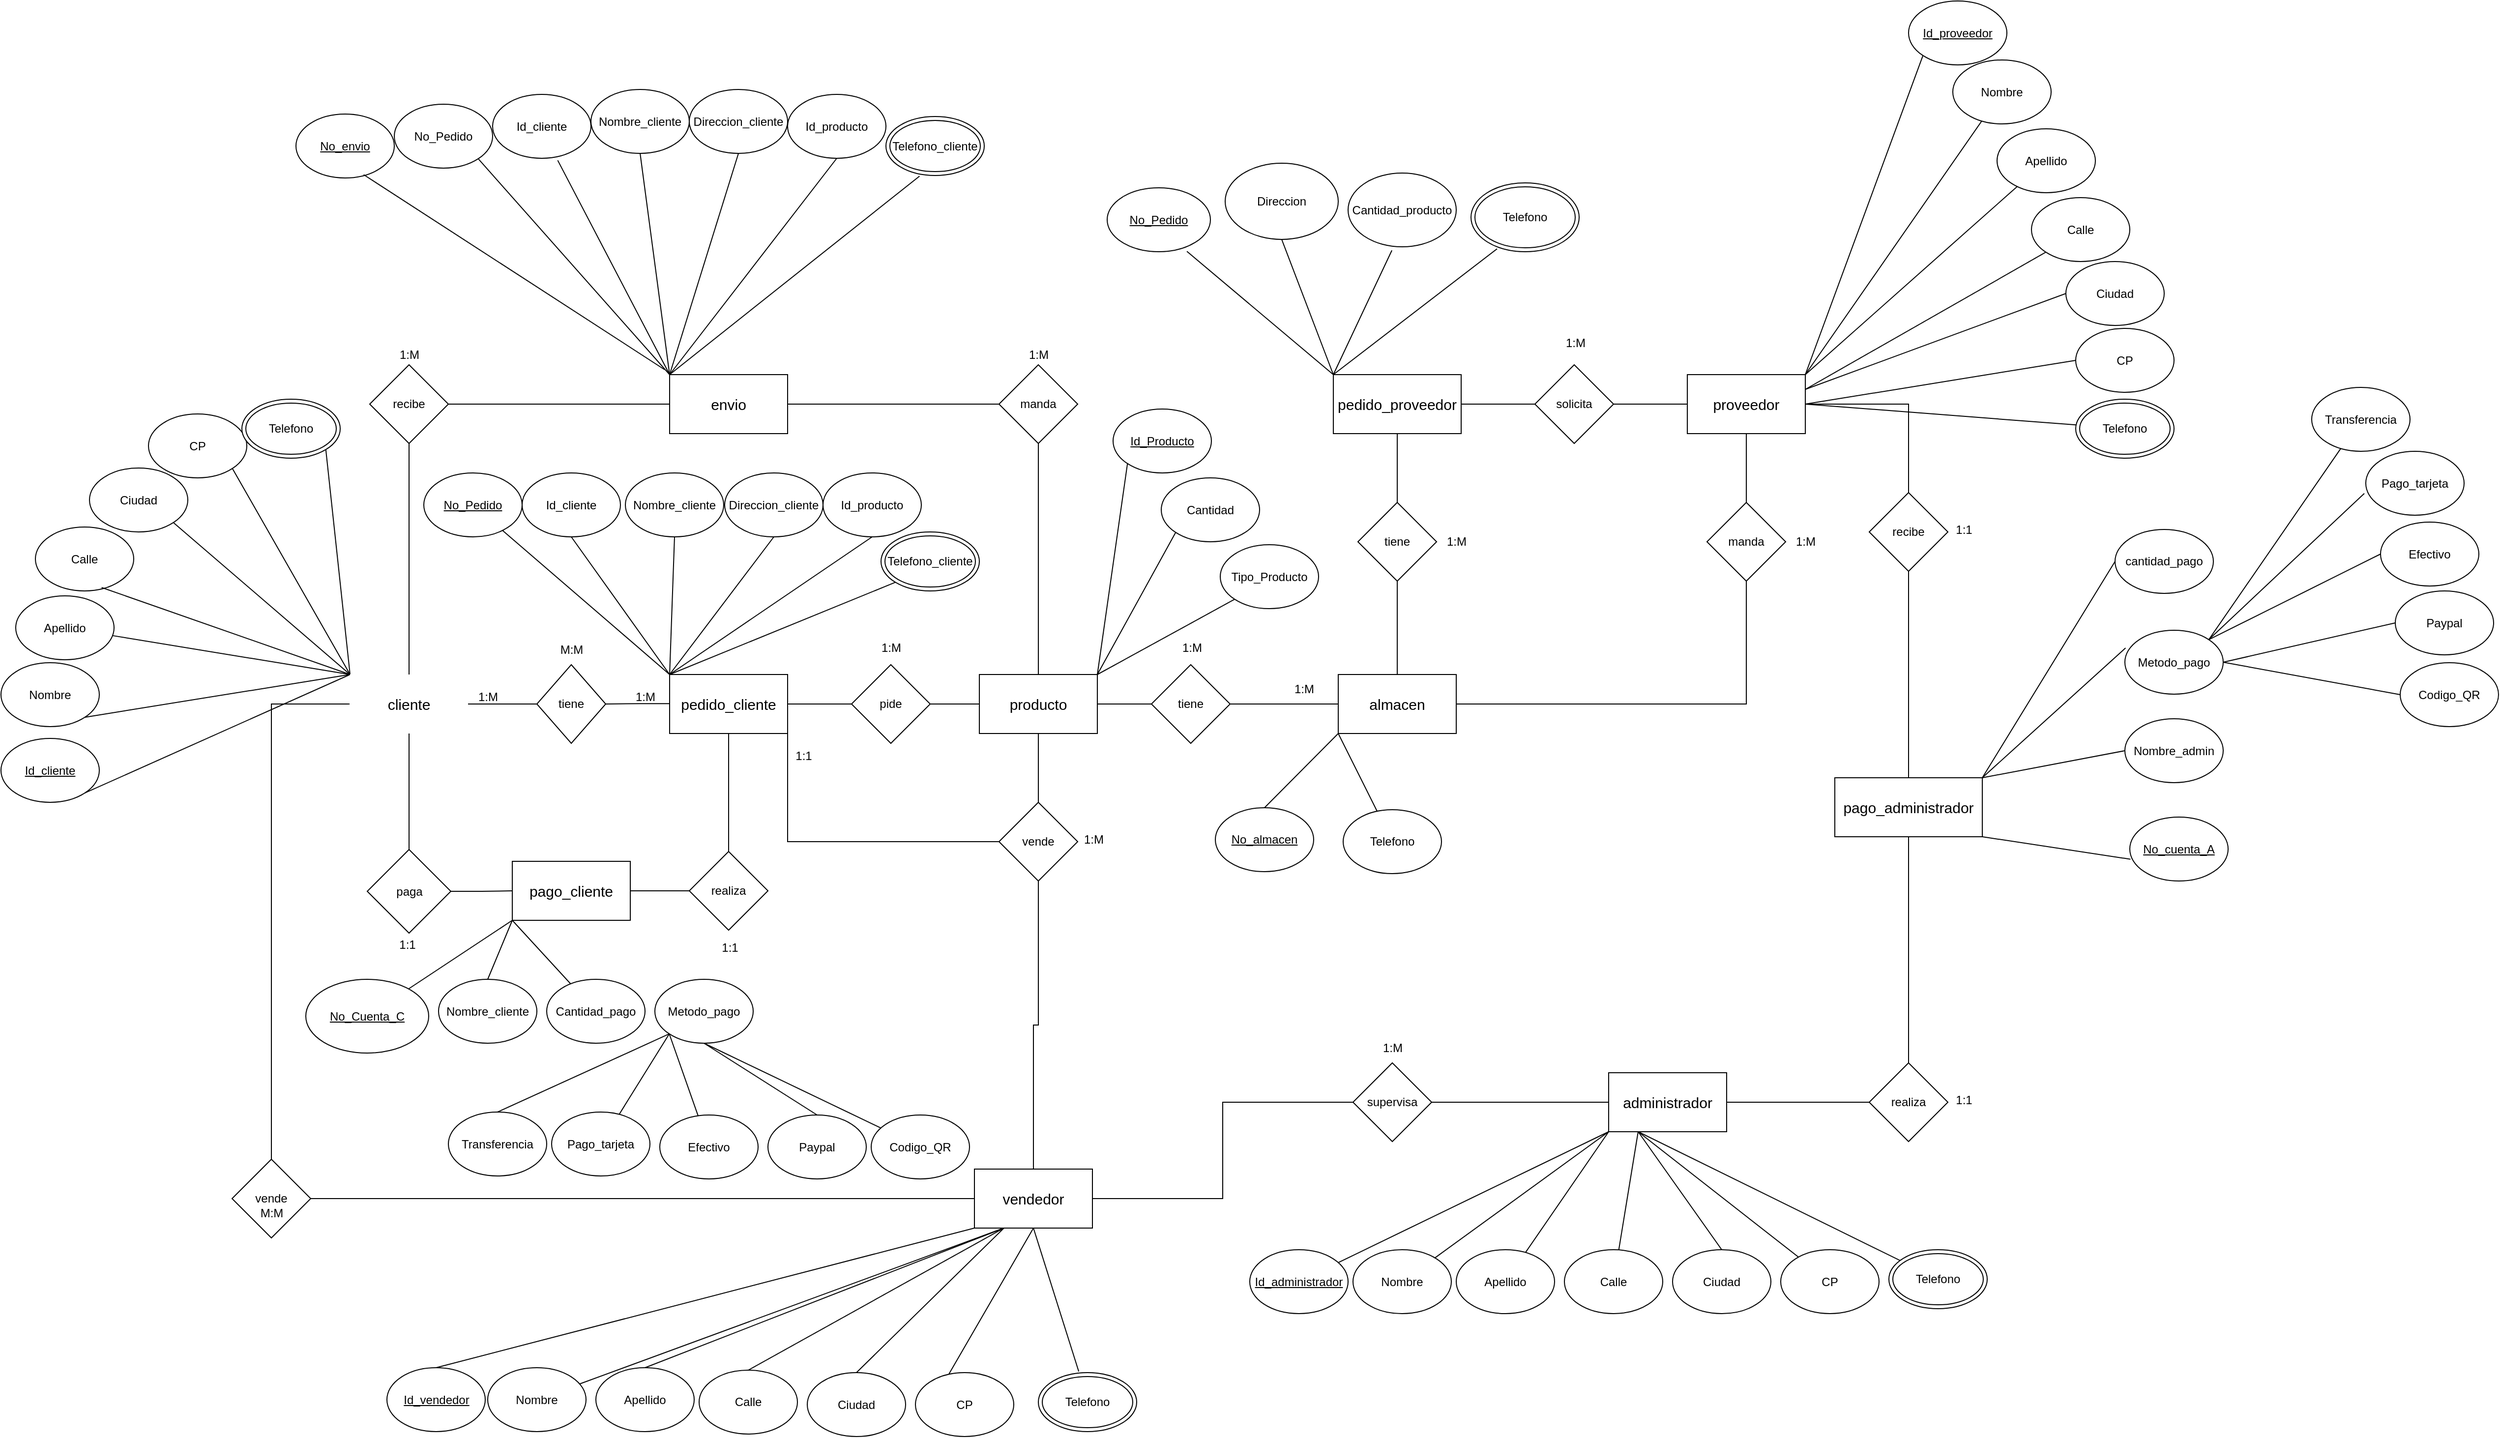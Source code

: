 <mxfile version="23.0.2" type="device">
  <diagram id="R2lEEEUBdFMjLlhIrx00" name="Page-1">
    <mxGraphModel dx="2069" dy="1813" grid="1" gridSize="5" guides="1" tooltips="1" connect="1" arrows="1" fold="1" page="1" pageScale="1" pageWidth="850" pageHeight="1100" math="0" shadow="0" extFonts="Permanent Marker^https://fonts.googleapis.com/css?family=Permanent+Marker">
      <root>
        <mxCell id="0" />
        <mxCell id="1" parent="0" />
        <mxCell id="KnFc7h9hdYs9Hd7sg7WR-104" style="rounded=0;orthogonalLoop=1;jettySize=auto;html=1;exitX=0;exitY=0;exitDx=0;exitDy=0;entryX=1;entryY=1;entryDx=0;entryDy=0;endArrow=none;endFill=0;" parent="1" source="KnFc7h9hdYs9Hd7sg7WR-4" target="KnFc7h9hdYs9Hd7sg7WR-5" edge="1">
          <mxGeometry relative="1" as="geometry" />
        </mxCell>
        <mxCell id="KnFc7h9hdYs9Hd7sg7WR-107" style="rounded=0;orthogonalLoop=1;jettySize=auto;html=1;exitX=0;exitY=0;exitDx=0;exitDy=0;entryX=1;entryY=1;entryDx=0;entryDy=0;endArrow=none;endFill=0;" parent="1" source="KnFc7h9hdYs9Hd7sg7WR-4" target="KnFc7h9hdYs9Hd7sg7WR-106" edge="1">
          <mxGeometry relative="1" as="geometry" />
        </mxCell>
        <mxCell id="KnFc7h9hdYs9Hd7sg7WR-109" style="rounded=0;orthogonalLoop=1;jettySize=auto;html=1;exitX=0;exitY=0;exitDx=0;exitDy=0;endArrow=none;endFill=0;" parent="1" source="KnFc7h9hdYs9Hd7sg7WR-4" target="KnFc7h9hdYs9Hd7sg7WR-108" edge="1">
          <mxGeometry relative="1" as="geometry" />
        </mxCell>
        <mxCell id="KnFc7h9hdYs9Hd7sg7WR-113" style="rounded=0;orthogonalLoop=1;jettySize=auto;html=1;exitX=0;exitY=0;exitDx=0;exitDy=0;entryX=1;entryY=1;entryDx=0;entryDy=0;endArrow=none;endFill=0;" parent="1" source="KnFc7h9hdYs9Hd7sg7WR-4" target="KnFc7h9hdYs9Hd7sg7WR-112" edge="1">
          <mxGeometry relative="1" as="geometry" />
        </mxCell>
        <mxCell id="KnFc7h9hdYs9Hd7sg7WR-115" style="rounded=0;orthogonalLoop=1;jettySize=auto;html=1;exitX=0;exitY=0;exitDx=0;exitDy=0;entryX=1;entryY=1;entryDx=0;entryDy=0;endArrow=none;endFill=0;" parent="1" source="KnFc7h9hdYs9Hd7sg7WR-4" target="KnFc7h9hdYs9Hd7sg7WR-114" edge="1">
          <mxGeometry relative="1" as="geometry" />
        </mxCell>
        <mxCell id="KnFc7h9hdYs9Hd7sg7WR-118" style="rounded=0;orthogonalLoop=1;jettySize=auto;html=1;exitX=0;exitY=0;exitDx=0;exitDy=0;entryX=1;entryY=1;entryDx=0;entryDy=0;endArrow=none;endFill=0;" parent="1" source="KnFc7h9hdYs9Hd7sg7WR-4" target="KnFc7h9hdYs9Hd7sg7WR-117" edge="1">
          <mxGeometry relative="1" as="geometry" />
        </mxCell>
        <mxCell id="KnFc7h9hdYs9Hd7sg7WR-158" style="edgeStyle=orthogonalEdgeStyle;rounded=0;orthogonalLoop=1;jettySize=auto;html=1;endArrow=none;endFill=0;" parent="1" source="KnFc7h9hdYs9Hd7sg7WR-4" target="KnFc7h9hdYs9Hd7sg7WR-62" edge="1">
          <mxGeometry relative="1" as="geometry" />
        </mxCell>
        <mxCell id="KnFc7h9hdYs9Hd7sg7WR-4" value="&lt;font style=&quot;font-size: 15px;&quot;&gt;cliente&lt;/font&gt;" style="rounded=0;whiteSpace=wrap;html=1;strokeColor=#FFFFFF;" parent="1" vertex="1">
          <mxGeometry x="130" y="330" width="120" height="60" as="geometry" />
        </mxCell>
        <mxCell id="KnFc7h9hdYs9Hd7sg7WR-5" value="&lt;u&gt;Id_cliente&lt;/u&gt;" style="ellipse;whiteSpace=wrap;html=1;" parent="1" vertex="1">
          <mxGeometry x="-225" y="395" width="100" height="65" as="geometry" />
        </mxCell>
        <mxCell id="KnFc7h9hdYs9Hd7sg7WR-148" style="rounded=0;orthogonalLoop=1;jettySize=auto;html=1;exitX=1;exitY=0;exitDx=0;exitDy=0;entryX=0;entryY=1;entryDx=0;entryDy=0;endArrow=none;endFill=0;" parent="1" source="KnFc7h9hdYs9Hd7sg7WR-9" target="KnFc7h9hdYs9Hd7sg7WR-147" edge="1">
          <mxGeometry relative="1" as="geometry" />
        </mxCell>
        <mxCell id="KnFc7h9hdYs9Hd7sg7WR-150" style="rounded=0;orthogonalLoop=1;jettySize=auto;html=1;exitX=1;exitY=0;exitDx=0;exitDy=0;entryX=0;entryY=1;entryDx=0;entryDy=0;endArrow=none;endFill=0;" parent="1" source="KnFc7h9hdYs9Hd7sg7WR-9" target="KnFc7h9hdYs9Hd7sg7WR-149" edge="1">
          <mxGeometry relative="1" as="geometry" />
        </mxCell>
        <mxCell id="KnFc7h9hdYs9Hd7sg7WR-152" style="rounded=0;orthogonalLoop=1;jettySize=auto;html=1;exitX=1;exitY=0;exitDx=0;exitDy=0;entryX=0;entryY=1;entryDx=0;entryDy=0;endArrow=none;endFill=0;" parent="1" source="KnFc7h9hdYs9Hd7sg7WR-9" target="KnFc7h9hdYs9Hd7sg7WR-151" edge="1">
          <mxGeometry relative="1" as="geometry" />
        </mxCell>
        <mxCell id="KnFc7h9hdYs9Hd7sg7WR-9" value="&lt;font style=&quot;font-size: 15px;&quot;&gt;producto&lt;/font&gt;" style="rounded=0;whiteSpace=wrap;html=1;" parent="1" vertex="1">
          <mxGeometry x="770" y="330" width="120" height="60" as="geometry" />
        </mxCell>
        <mxCell id="KnFc7h9hdYs9Hd7sg7WR-135" style="rounded=0;orthogonalLoop=1;jettySize=auto;html=1;exitX=0;exitY=0;exitDx=0;exitDy=0;entryX=1;entryY=1;entryDx=0;entryDy=0;endArrow=none;endFill=0;" parent="1" source="KnFc7h9hdYs9Hd7sg7WR-10" target="KnFc7h9hdYs9Hd7sg7WR-134" edge="1">
          <mxGeometry relative="1" as="geometry" />
        </mxCell>
        <mxCell id="KnFc7h9hdYs9Hd7sg7WR-140" style="rounded=0;orthogonalLoop=1;jettySize=auto;html=1;exitX=0;exitY=0;exitDx=0;exitDy=0;entryX=0.5;entryY=1;entryDx=0;entryDy=0;endArrow=none;endFill=0;" parent="1" source="KnFc7h9hdYs9Hd7sg7WR-10" target="KnFc7h9hdYs9Hd7sg7WR-139" edge="1">
          <mxGeometry relative="1" as="geometry" />
        </mxCell>
        <mxCell id="KnFc7h9hdYs9Hd7sg7WR-142" style="rounded=0;orthogonalLoop=1;jettySize=auto;html=1;exitX=0;exitY=0;exitDx=0;exitDy=0;entryX=0.5;entryY=1;entryDx=0;entryDy=0;endArrow=none;endFill=0;" parent="1" source="KnFc7h9hdYs9Hd7sg7WR-10" target="KnFc7h9hdYs9Hd7sg7WR-141" edge="1">
          <mxGeometry relative="1" as="geometry" />
        </mxCell>
        <mxCell id="KnFc7h9hdYs9Hd7sg7WR-144" style="rounded=0;orthogonalLoop=1;jettySize=auto;html=1;exitX=0;exitY=0;exitDx=0;exitDy=0;entryX=0.5;entryY=1;entryDx=0;entryDy=0;endArrow=none;endFill=0;" parent="1" source="KnFc7h9hdYs9Hd7sg7WR-10" target="KnFc7h9hdYs9Hd7sg7WR-143" edge="1">
          <mxGeometry relative="1" as="geometry" />
        </mxCell>
        <mxCell id="KnFc7h9hdYs9Hd7sg7WR-10" value="&lt;font style=&quot;font-size: 15px;&quot;&gt;envio&lt;br&gt;&lt;/font&gt;" style="rounded=0;whiteSpace=wrap;html=1;" parent="1" vertex="1">
          <mxGeometry x="455" y="25" width="120" height="60" as="geometry" />
        </mxCell>
        <mxCell id="KnFc7h9hdYs9Hd7sg7WR-154" style="rounded=0;orthogonalLoop=1;jettySize=auto;html=1;exitX=0;exitY=1;exitDx=0;exitDy=0;endArrow=none;endFill=0;" parent="1" source="KnFc7h9hdYs9Hd7sg7WR-11" target="KnFc7h9hdYs9Hd7sg7WR-153" edge="1">
          <mxGeometry relative="1" as="geometry" />
        </mxCell>
        <mxCell id="KnFc7h9hdYs9Hd7sg7WR-156" style="rounded=0;orthogonalLoop=1;jettySize=auto;html=1;exitX=0;exitY=1;exitDx=0;exitDy=0;entryX=0.5;entryY=0;entryDx=0;entryDy=0;endArrow=none;endFill=0;" parent="1" source="KnFc7h9hdYs9Hd7sg7WR-11" target="KnFc7h9hdYs9Hd7sg7WR-155" edge="1">
          <mxGeometry relative="1" as="geometry" />
        </mxCell>
        <mxCell id="ItCbYLC6-zoXPkO48sh2-2" style="rounded=0;orthogonalLoop=1;jettySize=auto;html=1;exitX=0;exitY=1;exitDx=0;exitDy=0;endArrow=none;endFill=0;" edge="1" parent="1" source="KnFc7h9hdYs9Hd7sg7WR-11" target="ItCbYLC6-zoXPkO48sh2-1">
          <mxGeometry relative="1" as="geometry" />
        </mxCell>
        <mxCell id="KnFc7h9hdYs9Hd7sg7WR-11" value="&lt;font style=&quot;font-size: 15px;&quot;&gt;pago_cliente&lt;/font&gt;" style="rounded=0;whiteSpace=wrap;html=1;" parent="1" vertex="1">
          <mxGeometry x="295" y="520" width="120" height="60" as="geometry" />
        </mxCell>
        <mxCell id="KnFc7h9hdYs9Hd7sg7WR-87" style="edgeStyle=orthogonalEdgeStyle;rounded=0;orthogonalLoop=1;jettySize=auto;html=1;entryX=0.5;entryY=1;entryDx=0;entryDy=0;endArrow=none;endFill=0;" parent="1" source="KnFc7h9hdYs9Hd7sg7WR-12" target="KnFc7h9hdYs9Hd7sg7WR-84" edge="1">
          <mxGeometry relative="1" as="geometry" />
        </mxCell>
        <mxCell id="KnFc7h9hdYs9Hd7sg7WR-188" style="rounded=0;orthogonalLoop=1;jettySize=auto;html=1;exitX=0;exitY=1;exitDx=0;exitDy=0;entryX=0.5;entryY=0;entryDx=0;entryDy=0;endArrow=none;endFill=0;" parent="1" source="KnFc7h9hdYs9Hd7sg7WR-12" target="KnFc7h9hdYs9Hd7sg7WR-187" edge="1">
          <mxGeometry relative="1" as="geometry" />
        </mxCell>
        <mxCell id="KnFc7h9hdYs9Hd7sg7WR-190" style="rounded=0;orthogonalLoop=1;jettySize=auto;html=1;exitX=0;exitY=1;exitDx=0;exitDy=0;endArrow=none;endFill=0;" parent="1" source="KnFc7h9hdYs9Hd7sg7WR-12" target="KnFc7h9hdYs9Hd7sg7WR-189" edge="1">
          <mxGeometry relative="1" as="geometry" />
        </mxCell>
        <mxCell id="KnFc7h9hdYs9Hd7sg7WR-12" value="&lt;font style=&quot;font-size: 15px;&quot;&gt;almacen&lt;/font&gt;" style="rounded=0;whiteSpace=wrap;html=1;" parent="1" vertex="1">
          <mxGeometry x="1135" y="330" width="120" height="60" as="geometry" />
        </mxCell>
        <mxCell id="KnFc7h9hdYs9Hd7sg7WR-120" style="rounded=0;orthogonalLoop=1;jettySize=auto;html=1;exitX=0;exitY=0;exitDx=0;exitDy=0;endArrow=none;endFill=0;" parent="1" source="KnFc7h9hdYs9Hd7sg7WR-13" target="KnFc7h9hdYs9Hd7sg7WR-119" edge="1">
          <mxGeometry relative="1" as="geometry" />
        </mxCell>
        <mxCell id="KnFc7h9hdYs9Hd7sg7WR-122" style="rounded=0;orthogonalLoop=1;jettySize=auto;html=1;exitX=0;exitY=0;exitDx=0;exitDy=0;entryX=0.5;entryY=1;entryDx=0;entryDy=0;endArrow=none;endFill=0;" parent="1" source="KnFc7h9hdYs9Hd7sg7WR-13" target="KnFc7h9hdYs9Hd7sg7WR-121" edge="1">
          <mxGeometry relative="1" as="geometry" />
        </mxCell>
        <mxCell id="KnFc7h9hdYs9Hd7sg7WR-124" style="rounded=0;orthogonalLoop=1;jettySize=auto;html=1;exitX=0;exitY=0;exitDx=0;exitDy=0;entryX=0.5;entryY=1;entryDx=0;entryDy=0;endArrow=none;endFill=0;" parent="1" source="KnFc7h9hdYs9Hd7sg7WR-13" target="KnFc7h9hdYs9Hd7sg7WR-123" edge="1">
          <mxGeometry relative="1" as="geometry" />
        </mxCell>
        <mxCell id="KnFc7h9hdYs9Hd7sg7WR-126" style="rounded=0;orthogonalLoop=1;jettySize=auto;html=1;exitX=0;exitY=0;exitDx=0;exitDy=0;entryX=0.5;entryY=1;entryDx=0;entryDy=0;endArrow=none;endFill=0;" parent="1" source="KnFc7h9hdYs9Hd7sg7WR-13" target="KnFc7h9hdYs9Hd7sg7WR-125" edge="1">
          <mxGeometry relative="1" as="geometry" />
        </mxCell>
        <mxCell id="KnFc7h9hdYs9Hd7sg7WR-128" style="rounded=0;orthogonalLoop=1;jettySize=auto;html=1;exitX=0;exitY=0;exitDx=0;exitDy=0;entryX=0.5;entryY=1;entryDx=0;entryDy=0;endArrow=none;endFill=0;" parent="1" source="KnFc7h9hdYs9Hd7sg7WR-13" target="KnFc7h9hdYs9Hd7sg7WR-127" edge="1">
          <mxGeometry relative="1" as="geometry" />
        </mxCell>
        <mxCell id="KnFc7h9hdYs9Hd7sg7WR-131" style="rounded=0;orthogonalLoop=1;jettySize=auto;html=1;exitX=0;exitY=0;exitDx=0;exitDy=0;entryX=0;entryY=1;entryDx=0;entryDy=0;endArrow=none;endFill=0;" parent="1" source="KnFc7h9hdYs9Hd7sg7WR-13" target="KnFc7h9hdYs9Hd7sg7WR-129" edge="1">
          <mxGeometry relative="1" as="geometry" />
        </mxCell>
        <mxCell id="KnFc7h9hdYs9Hd7sg7WR-13" value="&lt;font style=&quot;font-size: 15px;&quot;&gt;pedido_cliente&lt;/font&gt;" style="rounded=0;whiteSpace=wrap;html=1;" parent="1" vertex="1">
          <mxGeometry x="455" y="330" width="120" height="60" as="geometry" />
        </mxCell>
        <mxCell id="KnFc7h9hdYs9Hd7sg7WR-199" style="rounded=0;orthogonalLoop=1;jettySize=auto;html=1;exitX=0;exitY=0;exitDx=0;exitDy=0;entryX=0.5;entryY=1;entryDx=0;entryDy=0;endArrow=none;endFill=0;" parent="1" source="KnFc7h9hdYs9Hd7sg7WR-14" target="KnFc7h9hdYs9Hd7sg7WR-198" edge="1">
          <mxGeometry relative="1" as="geometry" />
        </mxCell>
        <mxCell id="KnFc7h9hdYs9Hd7sg7WR-14" value="&lt;font style=&quot;font-size: 15px;&quot;&gt;pedido_proveedor&lt;/font&gt;" style="rounded=0;whiteSpace=wrap;html=1;" parent="1" vertex="1">
          <mxGeometry x="1130" y="25" width="130" height="60" as="geometry" />
        </mxCell>
        <mxCell id="KnFc7h9hdYs9Hd7sg7WR-97" style="edgeStyle=orthogonalEdgeStyle;rounded=0;orthogonalLoop=1;jettySize=auto;html=1;entryX=0.5;entryY=0;entryDx=0;entryDy=0;endArrow=none;endFill=0;" parent="1" source="KnFc7h9hdYs9Hd7sg7WR-15" target="KnFc7h9hdYs9Hd7sg7WR-93" edge="1">
          <mxGeometry relative="1" as="geometry" />
        </mxCell>
        <mxCell id="KnFc7h9hdYs9Hd7sg7WR-205" style="rounded=0;orthogonalLoop=1;jettySize=auto;html=1;exitX=1;exitY=0;exitDx=0;exitDy=0;entryX=0;entryY=1;entryDx=0;entryDy=0;endArrow=none;endFill=0;" parent="1" source="KnFc7h9hdYs9Hd7sg7WR-15" target="KnFc7h9hdYs9Hd7sg7WR-204" edge="1">
          <mxGeometry relative="1" as="geometry" />
        </mxCell>
        <mxCell id="KnFc7h9hdYs9Hd7sg7WR-207" style="rounded=0;orthogonalLoop=1;jettySize=auto;html=1;exitX=1;exitY=0;exitDx=0;exitDy=0;endArrow=none;endFill=0;" parent="1" source="KnFc7h9hdYs9Hd7sg7WR-15" target="KnFc7h9hdYs9Hd7sg7WR-206" edge="1">
          <mxGeometry relative="1" as="geometry" />
        </mxCell>
        <mxCell id="KnFc7h9hdYs9Hd7sg7WR-209" style="rounded=0;orthogonalLoop=1;jettySize=auto;html=1;exitX=1;exitY=0;exitDx=0;exitDy=0;endArrow=none;endFill=0;" parent="1" source="KnFc7h9hdYs9Hd7sg7WR-15" target="KnFc7h9hdYs9Hd7sg7WR-208" edge="1">
          <mxGeometry relative="1" as="geometry" />
        </mxCell>
        <mxCell id="KnFc7h9hdYs9Hd7sg7WR-212" style="rounded=0;orthogonalLoop=1;jettySize=auto;html=1;exitX=1;exitY=0.25;exitDx=0;exitDy=0;entryX=0;entryY=1;entryDx=0;entryDy=0;endArrow=none;endFill=0;" parent="1" source="KnFc7h9hdYs9Hd7sg7WR-15" target="KnFc7h9hdYs9Hd7sg7WR-210" edge="1">
          <mxGeometry relative="1" as="geometry" />
        </mxCell>
        <mxCell id="KnFc7h9hdYs9Hd7sg7WR-214" style="rounded=0;orthogonalLoop=1;jettySize=auto;html=1;exitX=1;exitY=0.25;exitDx=0;exitDy=0;entryX=0;entryY=0.5;entryDx=0;entryDy=0;endArrow=none;endFill=0;" parent="1" source="KnFc7h9hdYs9Hd7sg7WR-15" target="KnFc7h9hdYs9Hd7sg7WR-213" edge="1">
          <mxGeometry relative="1" as="geometry" />
        </mxCell>
        <mxCell id="KnFc7h9hdYs9Hd7sg7WR-216" style="rounded=0;orthogonalLoop=1;jettySize=auto;html=1;exitX=1;exitY=0.5;exitDx=0;exitDy=0;entryX=0;entryY=0.5;entryDx=0;entryDy=0;endArrow=none;endFill=0;" parent="1" source="KnFc7h9hdYs9Hd7sg7WR-15" target="KnFc7h9hdYs9Hd7sg7WR-215" edge="1">
          <mxGeometry relative="1" as="geometry" />
        </mxCell>
        <mxCell id="KnFc7h9hdYs9Hd7sg7WR-218" style="rounded=0;orthogonalLoop=1;jettySize=auto;html=1;exitX=1;exitY=0.5;exitDx=0;exitDy=0;endArrow=none;endFill=0;" parent="1" source="KnFc7h9hdYs9Hd7sg7WR-15" target="KnFc7h9hdYs9Hd7sg7WR-217" edge="1">
          <mxGeometry relative="1" as="geometry" />
        </mxCell>
        <mxCell id="KnFc7h9hdYs9Hd7sg7WR-15" value="&lt;font style=&quot;font-size: 15px;&quot;&gt;proveedor&lt;/font&gt;" style="rounded=0;whiteSpace=wrap;html=1;" parent="1" vertex="1">
          <mxGeometry x="1490" y="25" width="120" height="60" as="geometry" />
        </mxCell>
        <mxCell id="KnFc7h9hdYs9Hd7sg7WR-160" style="rounded=0;orthogonalLoop=1;jettySize=auto;html=1;exitX=0;exitY=1;exitDx=0;exitDy=0;entryX=0.5;entryY=0;entryDx=0;entryDy=0;endArrow=none;endFill=0;" parent="1" source="KnFc7h9hdYs9Hd7sg7WR-16" target="KnFc7h9hdYs9Hd7sg7WR-159" edge="1">
          <mxGeometry relative="1" as="geometry" />
        </mxCell>
        <mxCell id="KnFc7h9hdYs9Hd7sg7WR-162" style="rounded=0;orthogonalLoop=1;jettySize=auto;html=1;exitX=0.25;exitY=1;exitDx=0;exitDy=0;endArrow=none;endFill=0;" parent="1" source="KnFc7h9hdYs9Hd7sg7WR-16" target="KnFc7h9hdYs9Hd7sg7WR-161" edge="1">
          <mxGeometry relative="1" as="geometry" />
        </mxCell>
        <mxCell id="KnFc7h9hdYs9Hd7sg7WR-164" style="rounded=0;orthogonalLoop=1;jettySize=auto;html=1;exitX=0.25;exitY=1;exitDx=0;exitDy=0;entryX=0.5;entryY=0;entryDx=0;entryDy=0;endArrow=none;endFill=0;" parent="1" source="KnFc7h9hdYs9Hd7sg7WR-16" target="KnFc7h9hdYs9Hd7sg7WR-163" edge="1">
          <mxGeometry relative="1" as="geometry" />
        </mxCell>
        <mxCell id="KnFc7h9hdYs9Hd7sg7WR-166" style="rounded=0;orthogonalLoop=1;jettySize=auto;html=1;exitX=0.25;exitY=1;exitDx=0;exitDy=0;entryX=0.5;entryY=0;entryDx=0;entryDy=0;endArrow=none;endFill=0;" parent="1" source="KnFc7h9hdYs9Hd7sg7WR-16" target="KnFc7h9hdYs9Hd7sg7WR-165" edge="1">
          <mxGeometry relative="1" as="geometry" />
        </mxCell>
        <mxCell id="KnFc7h9hdYs9Hd7sg7WR-168" style="rounded=0;orthogonalLoop=1;jettySize=auto;html=1;exitX=0.25;exitY=1;exitDx=0;exitDy=0;entryX=0.5;entryY=0;entryDx=0;entryDy=0;endArrow=none;endFill=0;" parent="1" source="KnFc7h9hdYs9Hd7sg7WR-16" target="KnFc7h9hdYs9Hd7sg7WR-167" edge="1">
          <mxGeometry relative="1" as="geometry" />
        </mxCell>
        <mxCell id="KnFc7h9hdYs9Hd7sg7WR-16" value="&lt;font style=&quot;font-size: 15px;&quot;&gt;vendedor&lt;/font&gt;" style="rounded=0;whiteSpace=wrap;html=1;" parent="1" vertex="1">
          <mxGeometry x="765" y="833" width="120" height="60" as="geometry" />
        </mxCell>
        <mxCell id="KnFc7h9hdYs9Hd7sg7WR-194" style="rounded=0;orthogonalLoop=1;jettySize=auto;html=1;exitX=1;exitY=0;exitDx=0;exitDy=0;entryX=0;entryY=0.5;entryDx=0;entryDy=0;endArrow=none;endFill=0;" parent="1" source="KnFc7h9hdYs9Hd7sg7WR-17" target="KnFc7h9hdYs9Hd7sg7WR-193" edge="1">
          <mxGeometry relative="1" as="geometry" />
        </mxCell>
        <mxCell id="ItCbYLC6-zoXPkO48sh2-4" style="rounded=0;orthogonalLoop=1;jettySize=auto;html=1;exitX=1;exitY=0;exitDx=0;exitDy=0;entryX=0;entryY=0.5;entryDx=0;entryDy=0;endArrow=none;endFill=0;" edge="1" parent="1" source="KnFc7h9hdYs9Hd7sg7WR-17" target="ItCbYLC6-zoXPkO48sh2-3">
          <mxGeometry relative="1" as="geometry" />
        </mxCell>
        <mxCell id="KnFc7h9hdYs9Hd7sg7WR-17" value="&lt;font style=&quot;font-size: 15px;&quot;&gt;pago_administrador&lt;/font&gt;" style="rounded=0;whiteSpace=wrap;html=1;" parent="1" vertex="1">
          <mxGeometry x="1640" y="435" width="150" height="60" as="geometry" />
        </mxCell>
        <mxCell id="KnFc7h9hdYs9Hd7sg7WR-174" style="rounded=0;orthogonalLoop=1;jettySize=auto;html=1;exitX=0;exitY=1;exitDx=0;exitDy=0;endArrow=none;endFill=0;" parent="1" source="KnFc7h9hdYs9Hd7sg7WR-18" target="KnFc7h9hdYs9Hd7sg7WR-173" edge="1">
          <mxGeometry relative="1" as="geometry" />
        </mxCell>
        <mxCell id="KnFc7h9hdYs9Hd7sg7WR-176" style="rounded=0;orthogonalLoop=1;jettySize=auto;html=1;exitX=0;exitY=1;exitDx=0;exitDy=0;endArrow=none;endFill=0;" parent="1" source="KnFc7h9hdYs9Hd7sg7WR-18" target="KnFc7h9hdYs9Hd7sg7WR-175" edge="1">
          <mxGeometry relative="1" as="geometry" />
        </mxCell>
        <mxCell id="KnFc7h9hdYs9Hd7sg7WR-178" style="rounded=0;orthogonalLoop=1;jettySize=auto;html=1;exitX=0;exitY=1;exitDx=0;exitDy=0;endArrow=none;endFill=0;" parent="1" source="KnFc7h9hdYs9Hd7sg7WR-18" target="KnFc7h9hdYs9Hd7sg7WR-177" edge="1">
          <mxGeometry relative="1" as="geometry" />
        </mxCell>
        <mxCell id="KnFc7h9hdYs9Hd7sg7WR-180" style="rounded=0;orthogonalLoop=1;jettySize=auto;html=1;exitX=0.25;exitY=1;exitDx=0;exitDy=0;endArrow=none;endFill=0;" parent="1" source="KnFc7h9hdYs9Hd7sg7WR-18" target="KnFc7h9hdYs9Hd7sg7WR-179" edge="1">
          <mxGeometry relative="1" as="geometry" />
        </mxCell>
        <mxCell id="KnFc7h9hdYs9Hd7sg7WR-182" style="rounded=0;orthogonalLoop=1;jettySize=auto;html=1;exitX=0.25;exitY=1;exitDx=0;exitDy=0;entryX=0.5;entryY=0;entryDx=0;entryDy=0;endArrow=none;endFill=0;" parent="1" source="KnFc7h9hdYs9Hd7sg7WR-18" target="KnFc7h9hdYs9Hd7sg7WR-181" edge="1">
          <mxGeometry relative="1" as="geometry" />
        </mxCell>
        <mxCell id="KnFc7h9hdYs9Hd7sg7WR-184" style="rounded=0;orthogonalLoop=1;jettySize=auto;html=1;exitX=0.25;exitY=1;exitDx=0;exitDy=0;endArrow=none;endFill=0;" parent="1" source="KnFc7h9hdYs9Hd7sg7WR-18" target="KnFc7h9hdYs9Hd7sg7WR-183" edge="1">
          <mxGeometry relative="1" as="geometry" />
        </mxCell>
        <mxCell id="KnFc7h9hdYs9Hd7sg7WR-186" style="rounded=0;orthogonalLoop=1;jettySize=auto;html=1;exitX=0.25;exitY=1;exitDx=0;exitDy=0;endArrow=none;endFill=0;" parent="1" source="KnFc7h9hdYs9Hd7sg7WR-18" target="KnFc7h9hdYs9Hd7sg7WR-185" edge="1">
          <mxGeometry relative="1" as="geometry" />
        </mxCell>
        <mxCell id="KnFc7h9hdYs9Hd7sg7WR-18" value="&lt;font style=&quot;font-size: 15px;&quot;&gt;administrador&lt;/font&gt;" style="rounded=0;whiteSpace=wrap;html=1;" parent="1" vertex="1">
          <mxGeometry x="1410" y="735" width="120" height="60" as="geometry" />
        </mxCell>
        <mxCell id="KnFc7h9hdYs9Hd7sg7WR-21" value="" style="edgeStyle=orthogonalEdgeStyle;rounded=0;orthogonalLoop=1;jettySize=auto;html=1;endArrow=none;endFill=0;" parent="1" source="KnFc7h9hdYs9Hd7sg7WR-19" target="KnFc7h9hdYs9Hd7sg7WR-4" edge="1">
          <mxGeometry relative="1" as="geometry" />
        </mxCell>
        <mxCell id="KnFc7h9hdYs9Hd7sg7WR-19" value="tiene" style="rhombus;whiteSpace=wrap;html=1;" parent="1" vertex="1">
          <mxGeometry x="320" y="320" width="70" height="80" as="geometry" />
        </mxCell>
        <mxCell id="KnFc7h9hdYs9Hd7sg7WR-28" value="" style="edgeStyle=orthogonalEdgeStyle;rounded=0;orthogonalLoop=1;jettySize=auto;html=1;endArrow=none;endFill=0;" parent="1" edge="1">
          <mxGeometry relative="1" as="geometry">
            <mxPoint x="455" y="359.58" as="sourcePoint" />
            <mxPoint x="390" y="360" as="targetPoint" />
            <Array as="points">
              <mxPoint x="425" y="359.58" />
              <mxPoint x="425" y="359.58" />
            </Array>
          </mxGeometry>
        </mxCell>
        <mxCell id="KnFc7h9hdYs9Hd7sg7WR-29" value="1:M" style="text;html=1;align=center;verticalAlign=middle;resizable=0;points=[];autosize=1;strokeColor=none;fillColor=none;" parent="1" vertex="1">
          <mxGeometry x="250" y="338" width="40" height="30" as="geometry" />
        </mxCell>
        <mxCell id="KnFc7h9hdYs9Hd7sg7WR-30" value="1:M" style="text;html=1;align=center;verticalAlign=middle;resizable=0;points=[];autosize=1;strokeColor=none;fillColor=none;" parent="1" vertex="1">
          <mxGeometry x="410" y="338" width="40" height="30" as="geometry" />
        </mxCell>
        <mxCell id="KnFc7h9hdYs9Hd7sg7WR-31" value="M:M" style="text;html=1;align=center;verticalAlign=middle;resizable=0;points=[];autosize=1;strokeColor=none;fillColor=none;" parent="1" vertex="1">
          <mxGeometry x="330" y="290" width="50" height="30" as="geometry" />
        </mxCell>
        <mxCell id="KnFc7h9hdYs9Hd7sg7WR-33" value="" style="edgeStyle=orthogonalEdgeStyle;rounded=0;orthogonalLoop=1;jettySize=auto;html=1;endArrow=none;endFill=0;" parent="1" source="KnFc7h9hdYs9Hd7sg7WR-32" target="KnFc7h9hdYs9Hd7sg7WR-13" edge="1">
          <mxGeometry relative="1" as="geometry" />
        </mxCell>
        <mxCell id="KnFc7h9hdYs9Hd7sg7WR-34" value="" style="edgeStyle=orthogonalEdgeStyle;rounded=0;orthogonalLoop=1;jettySize=auto;html=1;endArrow=none;endFill=0;" parent="1" source="KnFc7h9hdYs9Hd7sg7WR-32" target="KnFc7h9hdYs9Hd7sg7WR-9" edge="1">
          <mxGeometry relative="1" as="geometry" />
        </mxCell>
        <mxCell id="KnFc7h9hdYs9Hd7sg7WR-32" value="pide" style="rhombus;whiteSpace=wrap;html=1;" parent="1" vertex="1">
          <mxGeometry x="640" y="320" width="80" height="80" as="geometry" />
        </mxCell>
        <mxCell id="KnFc7h9hdYs9Hd7sg7WR-35" value="1:M" style="text;html=1;align=center;verticalAlign=middle;resizable=0;points=[];autosize=1;strokeColor=none;fillColor=none;" parent="1" vertex="1">
          <mxGeometry x="660" y="288" width="40" height="30" as="geometry" />
        </mxCell>
        <mxCell id="KnFc7h9hdYs9Hd7sg7WR-37" value="" style="edgeStyle=orthogonalEdgeStyle;rounded=0;orthogonalLoop=1;jettySize=auto;html=1;endArrow=none;endFill=0;" parent="1" source="KnFc7h9hdYs9Hd7sg7WR-36" target="KnFc7h9hdYs9Hd7sg7WR-10" edge="1">
          <mxGeometry relative="1" as="geometry" />
        </mxCell>
        <mxCell id="KnFc7h9hdYs9Hd7sg7WR-38" value="" style="edgeStyle=orthogonalEdgeStyle;rounded=0;orthogonalLoop=1;jettySize=auto;html=1;endArrow=none;endFill=0;" parent="1" source="KnFc7h9hdYs9Hd7sg7WR-36" target="KnFc7h9hdYs9Hd7sg7WR-9" edge="1">
          <mxGeometry relative="1" as="geometry" />
        </mxCell>
        <mxCell id="KnFc7h9hdYs9Hd7sg7WR-36" value="manda" style="rhombus;whiteSpace=wrap;html=1;" parent="1" vertex="1">
          <mxGeometry x="790" y="15" width="80" height="80" as="geometry" />
        </mxCell>
        <mxCell id="KnFc7h9hdYs9Hd7sg7WR-39" value="1:M" style="text;html=1;align=center;verticalAlign=middle;resizable=0;points=[];autosize=1;strokeColor=none;fillColor=none;" parent="1" vertex="1">
          <mxGeometry x="810" y="-10" width="40" height="30" as="geometry" />
        </mxCell>
        <mxCell id="KnFc7h9hdYs9Hd7sg7WR-41" value="" style="edgeStyle=orthogonalEdgeStyle;rounded=0;orthogonalLoop=1;jettySize=auto;html=1;endArrow=none;endFill=0;" parent="1" source="KnFc7h9hdYs9Hd7sg7WR-40" target="KnFc7h9hdYs9Hd7sg7WR-10" edge="1">
          <mxGeometry relative="1" as="geometry" />
        </mxCell>
        <mxCell id="KnFc7h9hdYs9Hd7sg7WR-42" value="" style="edgeStyle=orthogonalEdgeStyle;rounded=0;orthogonalLoop=1;jettySize=auto;html=1;endArrow=none;endFill=0;" parent="1" source="KnFc7h9hdYs9Hd7sg7WR-40" target="KnFc7h9hdYs9Hd7sg7WR-4" edge="1">
          <mxGeometry relative="1" as="geometry" />
        </mxCell>
        <mxCell id="KnFc7h9hdYs9Hd7sg7WR-40" value="recibe" style="rhombus;whiteSpace=wrap;html=1;" parent="1" vertex="1">
          <mxGeometry x="150" y="15" width="80" height="80" as="geometry" />
        </mxCell>
        <mxCell id="KnFc7h9hdYs9Hd7sg7WR-43" value="1:M" style="text;html=1;align=center;verticalAlign=middle;resizable=0;points=[];autosize=1;strokeColor=none;fillColor=none;" parent="1" vertex="1">
          <mxGeometry x="170" y="-10" width="40" height="30" as="geometry" />
        </mxCell>
        <mxCell id="KnFc7h9hdYs9Hd7sg7WR-47" value="" style="edgeStyle=orthogonalEdgeStyle;rounded=0;orthogonalLoop=1;jettySize=auto;html=1;endArrow=none;endFill=0;" parent="1" source="KnFc7h9hdYs9Hd7sg7WR-46" target="KnFc7h9hdYs9Hd7sg7WR-11" edge="1">
          <mxGeometry relative="1" as="geometry" />
        </mxCell>
        <mxCell id="KnFc7h9hdYs9Hd7sg7WR-48" value="" style="edgeStyle=orthogonalEdgeStyle;rounded=0;orthogonalLoop=1;jettySize=auto;html=1;endArrow=none;endFill=0;" parent="1" source="KnFc7h9hdYs9Hd7sg7WR-46" target="KnFc7h9hdYs9Hd7sg7WR-4" edge="1">
          <mxGeometry relative="1" as="geometry" />
        </mxCell>
        <mxCell id="KnFc7h9hdYs9Hd7sg7WR-46" value="paga" style="rhombus;whiteSpace=wrap;html=1;" parent="1" vertex="1">
          <mxGeometry x="147.5" y="508" width="85" height="85" as="geometry" />
        </mxCell>
        <mxCell id="KnFc7h9hdYs9Hd7sg7WR-49" value="1:1" style="text;html=1;align=center;verticalAlign=middle;resizable=0;points=[];autosize=1;strokeColor=none;fillColor=none;" parent="1" vertex="1">
          <mxGeometry x="167.5" y="590" width="40" height="30" as="geometry" />
        </mxCell>
        <mxCell id="KnFc7h9hdYs9Hd7sg7WR-51" value="" style="edgeStyle=orthogonalEdgeStyle;rounded=0;orthogonalLoop=1;jettySize=auto;html=1;endArrow=none;endFill=0;" parent="1" source="KnFc7h9hdYs9Hd7sg7WR-50" target="KnFc7h9hdYs9Hd7sg7WR-13" edge="1">
          <mxGeometry relative="1" as="geometry" />
        </mxCell>
        <mxCell id="KnFc7h9hdYs9Hd7sg7WR-52" value="" style="edgeStyle=orthogonalEdgeStyle;rounded=0;orthogonalLoop=1;jettySize=auto;html=1;endArrow=none;endFill=0;" parent="1" source="KnFc7h9hdYs9Hd7sg7WR-50" target="KnFc7h9hdYs9Hd7sg7WR-11" edge="1">
          <mxGeometry relative="1" as="geometry" />
        </mxCell>
        <mxCell id="KnFc7h9hdYs9Hd7sg7WR-50" value="realiza" style="rhombus;whiteSpace=wrap;html=1;" parent="1" vertex="1">
          <mxGeometry x="475" y="510" width="80" height="80" as="geometry" />
        </mxCell>
        <mxCell id="KnFc7h9hdYs9Hd7sg7WR-53" value="1:1" style="text;html=1;align=center;verticalAlign=middle;resizable=0;points=[];autosize=1;strokeColor=none;fillColor=none;" parent="1" vertex="1">
          <mxGeometry x="496" y="593" width="40" height="30" as="geometry" />
        </mxCell>
        <mxCell id="KnFc7h9hdYs9Hd7sg7WR-56" style="edgeStyle=orthogonalEdgeStyle;rounded=0;orthogonalLoop=1;jettySize=auto;html=1;exitX=0;exitY=0.5;exitDx=0;exitDy=0;entryX=1;entryY=1;entryDx=0;entryDy=0;endArrow=none;endFill=0;" parent="1" source="KnFc7h9hdYs9Hd7sg7WR-55" target="KnFc7h9hdYs9Hd7sg7WR-13" edge="1">
          <mxGeometry relative="1" as="geometry" />
        </mxCell>
        <mxCell id="KnFc7h9hdYs9Hd7sg7WR-57" value="" style="edgeStyle=orthogonalEdgeStyle;rounded=0;orthogonalLoop=1;jettySize=auto;html=1;endArrow=none;endFill=0;" parent="1" source="KnFc7h9hdYs9Hd7sg7WR-55" target="KnFc7h9hdYs9Hd7sg7WR-9" edge="1">
          <mxGeometry relative="1" as="geometry" />
        </mxCell>
        <mxCell id="KnFc7h9hdYs9Hd7sg7WR-58" value="" style="edgeStyle=orthogonalEdgeStyle;rounded=0;orthogonalLoop=1;jettySize=auto;html=1;endArrow=none;endFill=0;" parent="1" source="KnFc7h9hdYs9Hd7sg7WR-55" target="KnFc7h9hdYs9Hd7sg7WR-16" edge="1">
          <mxGeometry relative="1" as="geometry" />
        </mxCell>
        <mxCell id="KnFc7h9hdYs9Hd7sg7WR-55" value="vende" style="rhombus;whiteSpace=wrap;html=1;" parent="1" vertex="1">
          <mxGeometry x="790" y="460" width="80" height="80" as="geometry" />
        </mxCell>
        <mxCell id="KnFc7h9hdYs9Hd7sg7WR-59" value="1:M" style="text;html=1;align=center;verticalAlign=middle;resizable=0;points=[];autosize=1;strokeColor=none;fillColor=none;" parent="1" vertex="1">
          <mxGeometry x="866" y="483" width="40" height="30" as="geometry" />
        </mxCell>
        <mxCell id="KnFc7h9hdYs9Hd7sg7WR-60" value="1:1" style="text;html=1;align=center;verticalAlign=middle;resizable=0;points=[];autosize=1;strokeColor=none;fillColor=none;" parent="1" vertex="1">
          <mxGeometry x="571" y="398" width="40" height="30" as="geometry" />
        </mxCell>
        <mxCell id="KnFc7h9hdYs9Hd7sg7WR-63" value="" style="edgeStyle=orthogonalEdgeStyle;rounded=0;orthogonalLoop=1;jettySize=auto;html=1;endArrow=none;endFill=0;" parent="1" source="KnFc7h9hdYs9Hd7sg7WR-62" target="KnFc7h9hdYs9Hd7sg7WR-16" edge="1">
          <mxGeometry relative="1" as="geometry" />
        </mxCell>
        <mxCell id="KnFc7h9hdYs9Hd7sg7WR-62" value="vende" style="rhombus;whiteSpace=wrap;html=1;" parent="1" vertex="1">
          <mxGeometry x="10" y="823" width="80" height="80" as="geometry" />
        </mxCell>
        <mxCell id="KnFc7h9hdYs9Hd7sg7WR-65" value="M:M" style="text;html=1;align=center;verticalAlign=middle;resizable=0;points=[];autosize=1;strokeColor=none;fillColor=none;" parent="1" vertex="1">
          <mxGeometry x="27.5" y="863" width="45" height="30" as="geometry" />
        </mxCell>
        <mxCell id="KnFc7h9hdYs9Hd7sg7WR-69" value="" style="edgeStyle=orthogonalEdgeStyle;rounded=0;orthogonalLoop=1;jettySize=auto;html=1;endArrow=none;endFill=0;" parent="1" source="KnFc7h9hdYs9Hd7sg7WR-66" target="KnFc7h9hdYs9Hd7sg7WR-12" edge="1">
          <mxGeometry relative="1" as="geometry" />
        </mxCell>
        <mxCell id="KnFc7h9hdYs9Hd7sg7WR-70" value="" style="edgeStyle=orthogonalEdgeStyle;rounded=0;orthogonalLoop=1;jettySize=auto;html=1;endArrow=none;endFill=0;" parent="1" source="KnFc7h9hdYs9Hd7sg7WR-66" target="KnFc7h9hdYs9Hd7sg7WR-9" edge="1">
          <mxGeometry relative="1" as="geometry" />
        </mxCell>
        <mxCell id="KnFc7h9hdYs9Hd7sg7WR-66" value="tiene" style="rhombus;whiteSpace=wrap;html=1;" parent="1" vertex="1">
          <mxGeometry x="945" y="320" width="80" height="80" as="geometry" />
        </mxCell>
        <mxCell id="KnFc7h9hdYs9Hd7sg7WR-72" value="1:M" style="text;html=1;align=center;verticalAlign=middle;resizable=0;points=[];autosize=1;strokeColor=none;fillColor=none;" parent="1" vertex="1">
          <mxGeometry x="1080" y="330" width="40" height="30" as="geometry" />
        </mxCell>
        <mxCell id="KnFc7h9hdYs9Hd7sg7WR-73" value="1:M" style="text;html=1;align=center;verticalAlign=middle;resizable=0;points=[];autosize=1;strokeColor=none;fillColor=none;" parent="1" vertex="1">
          <mxGeometry x="966" y="288" width="40" height="30" as="geometry" />
        </mxCell>
        <mxCell id="KnFc7h9hdYs9Hd7sg7WR-78" value="" style="edgeStyle=orthogonalEdgeStyle;rounded=0;orthogonalLoop=1;jettySize=auto;html=1;endArrow=none;endFill=0;" parent="1" source="KnFc7h9hdYs9Hd7sg7WR-77" target="KnFc7h9hdYs9Hd7sg7WR-14" edge="1">
          <mxGeometry relative="1" as="geometry" />
        </mxCell>
        <mxCell id="KnFc7h9hdYs9Hd7sg7WR-79" value="" style="edgeStyle=orthogonalEdgeStyle;rounded=0;orthogonalLoop=1;jettySize=auto;html=1;endArrow=none;endFill=0;" parent="1" source="KnFc7h9hdYs9Hd7sg7WR-77" target="KnFc7h9hdYs9Hd7sg7WR-12" edge="1">
          <mxGeometry relative="1" as="geometry" />
        </mxCell>
        <mxCell id="KnFc7h9hdYs9Hd7sg7WR-77" value="tiene" style="rhombus;whiteSpace=wrap;html=1;" parent="1" vertex="1">
          <mxGeometry x="1155" y="155" width="80" height="80" as="geometry" />
        </mxCell>
        <mxCell id="KnFc7h9hdYs9Hd7sg7WR-80" value="1:M" style="text;html=1;align=center;verticalAlign=middle;resizable=0;points=[];autosize=1;strokeColor=none;fillColor=none;" parent="1" vertex="1">
          <mxGeometry x="1235" y="180" width="40" height="30" as="geometry" />
        </mxCell>
        <mxCell id="KnFc7h9hdYs9Hd7sg7WR-82" value="" style="edgeStyle=orthogonalEdgeStyle;rounded=0;orthogonalLoop=1;jettySize=auto;html=1;endArrow=none;endFill=0;" parent="1" source="KnFc7h9hdYs9Hd7sg7WR-81" target="KnFc7h9hdYs9Hd7sg7WR-14" edge="1">
          <mxGeometry relative="1" as="geometry" />
        </mxCell>
        <mxCell id="KnFc7h9hdYs9Hd7sg7WR-83" value="" style="edgeStyle=orthogonalEdgeStyle;rounded=0;orthogonalLoop=1;jettySize=auto;html=1;endArrow=none;endFill=0;" parent="1" source="KnFc7h9hdYs9Hd7sg7WR-81" target="KnFc7h9hdYs9Hd7sg7WR-15" edge="1">
          <mxGeometry relative="1" as="geometry" />
        </mxCell>
        <mxCell id="KnFc7h9hdYs9Hd7sg7WR-81" value="solicita" style="rhombus;whiteSpace=wrap;html=1;" parent="1" vertex="1">
          <mxGeometry x="1335" y="15" width="80" height="80" as="geometry" />
        </mxCell>
        <mxCell id="KnFc7h9hdYs9Hd7sg7WR-85" value="" style="edgeStyle=orthogonalEdgeStyle;rounded=0;orthogonalLoop=1;jettySize=auto;html=1;endArrow=none;endFill=0;" parent="1" source="KnFc7h9hdYs9Hd7sg7WR-84" target="KnFc7h9hdYs9Hd7sg7WR-15" edge="1">
          <mxGeometry relative="1" as="geometry" />
        </mxCell>
        <mxCell id="KnFc7h9hdYs9Hd7sg7WR-84" value="manda" style="rhombus;whiteSpace=wrap;html=1;" parent="1" vertex="1">
          <mxGeometry x="1510" y="155" width="80" height="80" as="geometry" />
        </mxCell>
        <mxCell id="KnFc7h9hdYs9Hd7sg7WR-88" value="1:M" style="text;html=1;align=center;verticalAlign=middle;resizable=0;points=[];autosize=1;strokeColor=none;fillColor=none;" parent="1" vertex="1">
          <mxGeometry x="1356" y="-22" width="40" height="30" as="geometry" />
        </mxCell>
        <mxCell id="KnFc7h9hdYs9Hd7sg7WR-89" value="1:M" style="text;html=1;align=center;verticalAlign=middle;resizable=0;points=[];autosize=1;strokeColor=none;fillColor=none;" parent="1" vertex="1">
          <mxGeometry x="1590" y="180" width="40" height="30" as="geometry" />
        </mxCell>
        <mxCell id="KnFc7h9hdYs9Hd7sg7WR-91" value="" style="edgeStyle=orthogonalEdgeStyle;rounded=0;orthogonalLoop=1;jettySize=auto;html=1;endArrow=none;endFill=0;" parent="1" source="KnFc7h9hdYs9Hd7sg7WR-90" target="KnFc7h9hdYs9Hd7sg7WR-18" edge="1">
          <mxGeometry relative="1" as="geometry" />
        </mxCell>
        <mxCell id="KnFc7h9hdYs9Hd7sg7WR-92" value="" style="edgeStyle=orthogonalEdgeStyle;rounded=0;orthogonalLoop=1;jettySize=auto;html=1;endArrow=none;endFill=0;" parent="1" source="KnFc7h9hdYs9Hd7sg7WR-90" target="KnFc7h9hdYs9Hd7sg7WR-17" edge="1">
          <mxGeometry relative="1" as="geometry" />
        </mxCell>
        <mxCell id="KnFc7h9hdYs9Hd7sg7WR-90" value="realiza" style="rhombus;whiteSpace=wrap;html=1;" parent="1" vertex="1">
          <mxGeometry x="1675" y="725" width="80" height="80" as="geometry" />
        </mxCell>
        <mxCell id="KnFc7h9hdYs9Hd7sg7WR-94" value="" style="edgeStyle=orthogonalEdgeStyle;rounded=0;orthogonalLoop=1;jettySize=auto;html=1;endArrow=none;endFill=0;" parent="1" source="KnFc7h9hdYs9Hd7sg7WR-93" target="KnFc7h9hdYs9Hd7sg7WR-17" edge="1">
          <mxGeometry relative="1" as="geometry" />
        </mxCell>
        <mxCell id="KnFc7h9hdYs9Hd7sg7WR-93" value="recibe" style="rhombus;whiteSpace=wrap;html=1;" parent="1" vertex="1">
          <mxGeometry x="1675" y="145" width="80" height="80" as="geometry" />
        </mxCell>
        <mxCell id="KnFc7h9hdYs9Hd7sg7WR-98" value="1:1" style="text;html=1;align=center;verticalAlign=middle;resizable=0;points=[];autosize=1;strokeColor=none;fillColor=none;" parent="1" vertex="1">
          <mxGeometry x="1751" y="168" width="40" height="30" as="geometry" />
        </mxCell>
        <mxCell id="KnFc7h9hdYs9Hd7sg7WR-99" value="1:1" style="text;html=1;align=center;verticalAlign=middle;resizable=0;points=[];autosize=1;strokeColor=none;fillColor=none;" parent="1" vertex="1">
          <mxGeometry x="1751" y="748" width="40" height="30" as="geometry" />
        </mxCell>
        <mxCell id="KnFc7h9hdYs9Hd7sg7WR-101" style="edgeStyle=orthogonalEdgeStyle;rounded=0;orthogonalLoop=1;jettySize=auto;html=1;entryX=0;entryY=0.5;entryDx=0;entryDy=0;endArrow=none;endFill=0;" parent="1" source="KnFc7h9hdYs9Hd7sg7WR-100" target="KnFc7h9hdYs9Hd7sg7WR-18" edge="1">
          <mxGeometry relative="1" as="geometry" />
        </mxCell>
        <mxCell id="KnFc7h9hdYs9Hd7sg7WR-102" style="edgeStyle=orthogonalEdgeStyle;rounded=0;orthogonalLoop=1;jettySize=auto;html=1;entryX=1;entryY=0.5;entryDx=0;entryDy=0;endArrow=none;endFill=0;" parent="1" source="KnFc7h9hdYs9Hd7sg7WR-100" target="KnFc7h9hdYs9Hd7sg7WR-16" edge="1">
          <mxGeometry relative="1" as="geometry" />
        </mxCell>
        <mxCell id="KnFc7h9hdYs9Hd7sg7WR-100" value="supervisa" style="rhombus;whiteSpace=wrap;html=1;" parent="1" vertex="1">
          <mxGeometry x="1150" y="725" width="80" height="80" as="geometry" />
        </mxCell>
        <mxCell id="KnFc7h9hdYs9Hd7sg7WR-103" value="1:M" style="text;html=1;align=center;verticalAlign=middle;resizable=0;points=[];autosize=1;strokeColor=none;fillColor=none;" parent="1" vertex="1">
          <mxGeometry x="1170" y="695" width="40" height="30" as="geometry" />
        </mxCell>
        <mxCell id="KnFc7h9hdYs9Hd7sg7WR-106" value="Nombre" style="ellipse;whiteSpace=wrap;html=1;" parent="1" vertex="1">
          <mxGeometry x="-225" y="318" width="100" height="65" as="geometry" />
        </mxCell>
        <mxCell id="KnFc7h9hdYs9Hd7sg7WR-108" value="Apellido" style="ellipse;whiteSpace=wrap;html=1;" parent="1" vertex="1">
          <mxGeometry x="-210" y="250" width="100" height="65" as="geometry" />
        </mxCell>
        <mxCell id="KnFc7h9hdYs9Hd7sg7WR-110" value="Calle" style="ellipse;whiteSpace=wrap;html=1;" parent="1" vertex="1">
          <mxGeometry x="-190" y="180" width="100" height="65" as="geometry" />
        </mxCell>
        <mxCell id="KnFc7h9hdYs9Hd7sg7WR-111" style="rounded=0;orthogonalLoop=1;jettySize=auto;html=1;exitX=0;exitY=0;exitDx=0;exitDy=0;entryX=0.673;entryY=0.946;entryDx=0;entryDy=0;entryPerimeter=0;endArrow=none;endFill=0;" parent="1" source="KnFc7h9hdYs9Hd7sg7WR-4" target="KnFc7h9hdYs9Hd7sg7WR-110" edge="1">
          <mxGeometry relative="1" as="geometry" />
        </mxCell>
        <mxCell id="KnFc7h9hdYs9Hd7sg7WR-112" value="Ciudad" style="ellipse;whiteSpace=wrap;html=1;" parent="1" vertex="1">
          <mxGeometry x="-135" y="120" width="100" height="65" as="geometry" />
        </mxCell>
        <mxCell id="KnFc7h9hdYs9Hd7sg7WR-114" value="CP" style="ellipse;whiteSpace=wrap;html=1;" parent="1" vertex="1">
          <mxGeometry x="-75" y="65" width="100" height="65" as="geometry" />
        </mxCell>
        <mxCell id="KnFc7h9hdYs9Hd7sg7WR-117" value="Telefono" style="ellipse;shape=doubleEllipse;whiteSpace=wrap;html=1;" parent="1" vertex="1">
          <mxGeometry x="20" y="50" width="100" height="60" as="geometry" />
        </mxCell>
        <mxCell id="KnFc7h9hdYs9Hd7sg7WR-119" value="&lt;u&gt;No_Pedido&lt;/u&gt;" style="ellipse;whiteSpace=wrap;html=1;" parent="1" vertex="1">
          <mxGeometry x="205" y="125" width="100" height="65" as="geometry" />
        </mxCell>
        <mxCell id="KnFc7h9hdYs9Hd7sg7WR-121" value="Id_cliente" style="ellipse;whiteSpace=wrap;html=1;" parent="1" vertex="1">
          <mxGeometry x="305" y="125" width="100" height="65" as="geometry" />
        </mxCell>
        <mxCell id="KnFc7h9hdYs9Hd7sg7WR-123" value="Nombre_cliente" style="ellipse;whiteSpace=wrap;html=1;" parent="1" vertex="1">
          <mxGeometry x="410" y="125" width="100" height="65" as="geometry" />
        </mxCell>
        <mxCell id="KnFc7h9hdYs9Hd7sg7WR-125" value="Direccion_cliente" style="ellipse;whiteSpace=wrap;html=1;" parent="1" vertex="1">
          <mxGeometry x="511" y="125" width="100" height="65" as="geometry" />
        </mxCell>
        <mxCell id="KnFc7h9hdYs9Hd7sg7WR-127" value="Id_producto" style="ellipse;whiteSpace=wrap;html=1;" parent="1" vertex="1">
          <mxGeometry x="611" y="125" width="100" height="65" as="geometry" />
        </mxCell>
        <mxCell id="KnFc7h9hdYs9Hd7sg7WR-129" value="Telefono_cliente" style="ellipse;shape=doubleEllipse;whiteSpace=wrap;html=1;" parent="1" vertex="1">
          <mxGeometry x="670" y="185" width="100" height="60" as="geometry" />
        </mxCell>
        <mxCell id="KnFc7h9hdYs9Hd7sg7WR-132" value="&lt;u&gt;No_envio&lt;/u&gt;" style="ellipse;whiteSpace=wrap;html=1;" parent="1" vertex="1">
          <mxGeometry x="75" y="-240" width="100" height="65" as="geometry" />
        </mxCell>
        <mxCell id="KnFc7h9hdYs9Hd7sg7WR-133" style="rounded=0;orthogonalLoop=1;jettySize=auto;html=1;entryX=0.688;entryY=0.948;entryDx=0;entryDy=0;entryPerimeter=0;endArrow=none;endFill=0;" parent="1" target="KnFc7h9hdYs9Hd7sg7WR-132" edge="1">
          <mxGeometry relative="1" as="geometry">
            <mxPoint x="450" y="20" as="sourcePoint" />
          </mxGeometry>
        </mxCell>
        <mxCell id="KnFc7h9hdYs9Hd7sg7WR-134" value="No_Pedido" style="ellipse;whiteSpace=wrap;html=1;" parent="1" vertex="1">
          <mxGeometry x="175" y="-250" width="100" height="65" as="geometry" />
        </mxCell>
        <mxCell id="KnFc7h9hdYs9Hd7sg7WR-137" value="Id_cliente" style="ellipse;whiteSpace=wrap;html=1;" parent="1" vertex="1">
          <mxGeometry x="275" y="-260" width="100" height="65" as="geometry" />
        </mxCell>
        <mxCell id="KnFc7h9hdYs9Hd7sg7WR-138" style="rounded=0;orthogonalLoop=1;jettySize=auto;html=1;exitX=0;exitY=0;exitDx=0;exitDy=0;entryX=0.662;entryY=1.032;entryDx=0;entryDy=0;entryPerimeter=0;endArrow=none;endFill=0;" parent="1" source="KnFc7h9hdYs9Hd7sg7WR-10" target="KnFc7h9hdYs9Hd7sg7WR-137" edge="1">
          <mxGeometry relative="1" as="geometry" />
        </mxCell>
        <mxCell id="KnFc7h9hdYs9Hd7sg7WR-139" value="Nombre_cliente" style="ellipse;whiteSpace=wrap;html=1;" parent="1" vertex="1">
          <mxGeometry x="375" y="-265" width="100" height="65" as="geometry" />
        </mxCell>
        <mxCell id="KnFc7h9hdYs9Hd7sg7WR-141" value="Direccion_cliente" style="ellipse;whiteSpace=wrap;html=1;" parent="1" vertex="1">
          <mxGeometry x="475" y="-265" width="100" height="65" as="geometry" />
        </mxCell>
        <mxCell id="KnFc7h9hdYs9Hd7sg7WR-143" value="Id_producto" style="ellipse;whiteSpace=wrap;html=1;" parent="1" vertex="1">
          <mxGeometry x="575" y="-260" width="100" height="65" as="geometry" />
        </mxCell>
        <mxCell id="KnFc7h9hdYs9Hd7sg7WR-145" value="Telefono_cliente" style="ellipse;shape=doubleEllipse;whiteSpace=wrap;html=1;" parent="1" vertex="1">
          <mxGeometry x="675" y="-237.5" width="100" height="60" as="geometry" />
        </mxCell>
        <mxCell id="KnFc7h9hdYs9Hd7sg7WR-146" style="rounded=0;orthogonalLoop=1;jettySize=auto;html=1;exitX=0;exitY=0;exitDx=0;exitDy=0;entryX=0.342;entryY=1.01;entryDx=0;entryDy=0;entryPerimeter=0;endArrow=none;endFill=0;" parent="1" source="KnFc7h9hdYs9Hd7sg7WR-10" target="KnFc7h9hdYs9Hd7sg7WR-145" edge="1">
          <mxGeometry relative="1" as="geometry" />
        </mxCell>
        <mxCell id="KnFc7h9hdYs9Hd7sg7WR-147" value="&lt;u&gt;Id_Producto&lt;/u&gt;" style="ellipse;whiteSpace=wrap;html=1;" parent="1" vertex="1">
          <mxGeometry x="906" y="60" width="100" height="65" as="geometry" />
        </mxCell>
        <mxCell id="KnFc7h9hdYs9Hd7sg7WR-149" value="Cantidad" style="ellipse;whiteSpace=wrap;html=1;" parent="1" vertex="1">
          <mxGeometry x="955" y="130" width="100" height="65" as="geometry" />
        </mxCell>
        <mxCell id="KnFc7h9hdYs9Hd7sg7WR-151" value="Tipo_Producto" style="ellipse;whiteSpace=wrap;html=1;" parent="1" vertex="1">
          <mxGeometry x="1015" y="198" width="100" height="65" as="geometry" />
        </mxCell>
        <mxCell id="KnFc7h9hdYs9Hd7sg7WR-153" value="&lt;u&gt;No_Cuenta_C&lt;/u&gt;" style="ellipse;whiteSpace=wrap;html=1;" parent="1" vertex="1">
          <mxGeometry x="85" y="640" width="125" height="75" as="geometry" />
        </mxCell>
        <mxCell id="KnFc7h9hdYs9Hd7sg7WR-155" value="Nombre_cliente" style="ellipse;whiteSpace=wrap;html=1;" parent="1" vertex="1">
          <mxGeometry x="220" y="640" width="100" height="65" as="geometry" />
        </mxCell>
        <mxCell id="KnFc7h9hdYs9Hd7sg7WR-159" value="&lt;u&gt;Id_vendedor&lt;/u&gt;" style="ellipse;whiteSpace=wrap;html=1;" parent="1" vertex="1">
          <mxGeometry x="167.5" y="1035" width="100" height="65" as="geometry" />
        </mxCell>
        <mxCell id="KnFc7h9hdYs9Hd7sg7WR-161" value="Nombre" style="ellipse;whiteSpace=wrap;html=1;" parent="1" vertex="1">
          <mxGeometry x="270" y="1035" width="100" height="65" as="geometry" />
        </mxCell>
        <mxCell id="KnFc7h9hdYs9Hd7sg7WR-163" value="Apellido" style="ellipse;whiteSpace=wrap;html=1;" parent="1" vertex="1">
          <mxGeometry x="380" y="1035" width="100" height="65" as="geometry" />
        </mxCell>
        <mxCell id="KnFc7h9hdYs9Hd7sg7WR-165" value="Calle" style="ellipse;whiteSpace=wrap;html=1;" parent="1" vertex="1">
          <mxGeometry x="485" y="1037.5" width="100" height="65" as="geometry" />
        </mxCell>
        <mxCell id="KnFc7h9hdYs9Hd7sg7WR-167" value="Ciudad" style="ellipse;whiteSpace=wrap;html=1;" parent="1" vertex="1">
          <mxGeometry x="595" y="1040" width="100" height="65" as="geometry" />
        </mxCell>
        <mxCell id="KnFc7h9hdYs9Hd7sg7WR-169" value="CP" style="ellipse;whiteSpace=wrap;html=1;" parent="1" vertex="1">
          <mxGeometry x="705" y="1040" width="100" height="65" as="geometry" />
        </mxCell>
        <mxCell id="KnFc7h9hdYs9Hd7sg7WR-170" style="rounded=0;orthogonalLoop=1;jettySize=auto;html=1;exitX=0.5;exitY=1;exitDx=0;exitDy=0;entryX=0.341;entryY=0.021;entryDx=0;entryDy=0;entryPerimeter=0;endArrow=none;endFill=0;" parent="1" source="KnFc7h9hdYs9Hd7sg7WR-16" target="KnFc7h9hdYs9Hd7sg7WR-169" edge="1">
          <mxGeometry relative="1" as="geometry" />
        </mxCell>
        <mxCell id="KnFc7h9hdYs9Hd7sg7WR-171" value="Telefono" style="ellipse;shape=doubleEllipse;whiteSpace=wrap;html=1;" parent="1" vertex="1">
          <mxGeometry x="830" y="1040" width="100" height="60" as="geometry" />
        </mxCell>
        <mxCell id="KnFc7h9hdYs9Hd7sg7WR-172" style="rounded=0;orthogonalLoop=1;jettySize=auto;html=1;exitX=0.5;exitY=1;exitDx=0;exitDy=0;entryX=0.411;entryY=-0.019;entryDx=0;entryDy=0;entryPerimeter=0;endArrow=none;endFill=0;" parent="1" source="KnFc7h9hdYs9Hd7sg7WR-16" target="KnFc7h9hdYs9Hd7sg7WR-171" edge="1">
          <mxGeometry relative="1" as="geometry" />
        </mxCell>
        <mxCell id="KnFc7h9hdYs9Hd7sg7WR-173" value="&lt;u&gt;Id_administrador&lt;/u&gt;" style="ellipse;whiteSpace=wrap;html=1;" parent="1" vertex="1">
          <mxGeometry x="1045" y="915" width="100" height="65" as="geometry" />
        </mxCell>
        <mxCell id="KnFc7h9hdYs9Hd7sg7WR-175" value="Nombre" style="ellipse;whiteSpace=wrap;html=1;" parent="1" vertex="1">
          <mxGeometry x="1150" y="915" width="100" height="65" as="geometry" />
        </mxCell>
        <mxCell id="KnFc7h9hdYs9Hd7sg7WR-177" value="Apellido" style="ellipse;whiteSpace=wrap;html=1;" parent="1" vertex="1">
          <mxGeometry x="1255" y="915" width="100" height="65" as="geometry" />
        </mxCell>
        <mxCell id="KnFc7h9hdYs9Hd7sg7WR-179" value="Calle" style="ellipse;whiteSpace=wrap;html=1;" parent="1" vertex="1">
          <mxGeometry x="1365" y="915" width="100" height="65" as="geometry" />
        </mxCell>
        <mxCell id="KnFc7h9hdYs9Hd7sg7WR-181" value="Ciudad" style="ellipse;whiteSpace=wrap;html=1;" parent="1" vertex="1">
          <mxGeometry x="1475" y="915" width="100" height="65" as="geometry" />
        </mxCell>
        <mxCell id="KnFc7h9hdYs9Hd7sg7WR-183" value="CP" style="ellipse;whiteSpace=wrap;html=1;" parent="1" vertex="1">
          <mxGeometry x="1585" y="915" width="100" height="65" as="geometry" />
        </mxCell>
        <mxCell id="KnFc7h9hdYs9Hd7sg7WR-185" value="Telefono" style="ellipse;shape=doubleEllipse;whiteSpace=wrap;html=1;" parent="1" vertex="1">
          <mxGeometry x="1695" y="915" width="100" height="60" as="geometry" />
        </mxCell>
        <mxCell id="KnFc7h9hdYs9Hd7sg7WR-187" value="&lt;u&gt;No_almacen&lt;/u&gt;" style="ellipse;whiteSpace=wrap;html=1;" parent="1" vertex="1">
          <mxGeometry x="1010" y="465.5" width="100" height="65" as="geometry" />
        </mxCell>
        <mxCell id="KnFc7h9hdYs9Hd7sg7WR-189" value="Telefono" style="ellipse;whiteSpace=wrap;html=1;" parent="1" vertex="1">
          <mxGeometry x="1140" y="467.5" width="100" height="65" as="geometry" />
        </mxCell>
        <mxCell id="KnFc7h9hdYs9Hd7sg7WR-191" value="&lt;u&gt;No_cuenta_A&lt;/u&gt;" style="ellipse;whiteSpace=wrap;html=1;" parent="1" vertex="1">
          <mxGeometry x="1940" y="475" width="100" height="65" as="geometry" />
        </mxCell>
        <mxCell id="KnFc7h9hdYs9Hd7sg7WR-192" style="rounded=0;orthogonalLoop=1;jettySize=auto;html=1;exitX=1;exitY=1;exitDx=0;exitDy=0;entryX=0.007;entryY=0.659;entryDx=0;entryDy=0;entryPerimeter=0;endArrow=none;endFill=0;" parent="1" source="KnFc7h9hdYs9Hd7sg7WR-17" target="KnFc7h9hdYs9Hd7sg7WR-191" edge="1">
          <mxGeometry relative="1" as="geometry" />
        </mxCell>
        <mxCell id="KnFc7h9hdYs9Hd7sg7WR-193" value="Nombre_admin" style="ellipse;whiteSpace=wrap;html=1;" parent="1" vertex="1">
          <mxGeometry x="1935" y="375" width="100" height="65" as="geometry" />
        </mxCell>
        <mxCell id="KnFc7h9hdYs9Hd7sg7WR-195" value="&lt;u&gt;No_Pedido&lt;/u&gt;" style="ellipse;whiteSpace=wrap;html=1;" parent="1" vertex="1">
          <mxGeometry x="900" y="-165" width="105" height="65" as="geometry" />
        </mxCell>
        <mxCell id="KnFc7h9hdYs9Hd7sg7WR-196" style="rounded=0;orthogonalLoop=1;jettySize=auto;html=1;exitX=0;exitY=0;exitDx=0;exitDy=0;entryX=0.772;entryY=0.994;entryDx=0;entryDy=0;entryPerimeter=0;endArrow=none;endFill=0;" parent="1" source="KnFc7h9hdYs9Hd7sg7WR-14" target="KnFc7h9hdYs9Hd7sg7WR-195" edge="1">
          <mxGeometry relative="1" as="geometry" />
        </mxCell>
        <mxCell id="KnFc7h9hdYs9Hd7sg7WR-198" value="Direccion" style="ellipse;whiteSpace=wrap;html=1;" parent="1" vertex="1">
          <mxGeometry x="1020" y="-190" width="115" height="77.5" as="geometry" />
        </mxCell>
        <mxCell id="KnFc7h9hdYs9Hd7sg7WR-200" value="Cantidad_producto" style="ellipse;whiteSpace=wrap;html=1;" parent="1" vertex="1">
          <mxGeometry x="1145" y="-180" width="110" height="75" as="geometry" />
        </mxCell>
        <mxCell id="KnFc7h9hdYs9Hd7sg7WR-201" style="rounded=0;orthogonalLoop=1;jettySize=auto;html=1;exitX=0;exitY=0;exitDx=0;exitDy=0;entryX=0.405;entryY=1.048;entryDx=0;entryDy=0;entryPerimeter=0;endArrow=none;endFill=0;" parent="1" source="KnFc7h9hdYs9Hd7sg7WR-14" target="KnFc7h9hdYs9Hd7sg7WR-200" edge="1">
          <mxGeometry relative="1" as="geometry" />
        </mxCell>
        <mxCell id="KnFc7h9hdYs9Hd7sg7WR-202" value="Telefono" style="ellipse;shape=doubleEllipse;whiteSpace=wrap;html=1;" parent="1" vertex="1">
          <mxGeometry x="1270" y="-170" width="110" height="70" as="geometry" />
        </mxCell>
        <mxCell id="KnFc7h9hdYs9Hd7sg7WR-203" style="rounded=0;orthogonalLoop=1;jettySize=auto;html=1;exitX=0;exitY=0;exitDx=0;exitDy=0;entryX=0.241;entryY=0.958;entryDx=0;entryDy=0;entryPerimeter=0;endArrow=none;endFill=0;" parent="1" source="KnFc7h9hdYs9Hd7sg7WR-14" target="KnFc7h9hdYs9Hd7sg7WR-202" edge="1">
          <mxGeometry relative="1" as="geometry" />
        </mxCell>
        <mxCell id="KnFc7h9hdYs9Hd7sg7WR-204" value="&lt;u&gt;Id_proveedor&lt;/u&gt;" style="ellipse;whiteSpace=wrap;html=1;" parent="1" vertex="1">
          <mxGeometry x="1715" y="-355" width="100" height="65" as="geometry" />
        </mxCell>
        <mxCell id="KnFc7h9hdYs9Hd7sg7WR-206" value="Nombre" style="ellipse;whiteSpace=wrap;html=1;" parent="1" vertex="1">
          <mxGeometry x="1760" y="-295" width="100" height="65" as="geometry" />
        </mxCell>
        <mxCell id="KnFc7h9hdYs9Hd7sg7WR-208" value="Apellido" style="ellipse;whiteSpace=wrap;html=1;" parent="1" vertex="1">
          <mxGeometry x="1805" y="-225" width="100" height="65" as="geometry" />
        </mxCell>
        <mxCell id="KnFc7h9hdYs9Hd7sg7WR-210" value="Calle" style="ellipse;whiteSpace=wrap;html=1;" parent="1" vertex="1">
          <mxGeometry x="1840" y="-155" width="100" height="65" as="geometry" />
        </mxCell>
        <mxCell id="KnFc7h9hdYs9Hd7sg7WR-213" value="Ciudad" style="ellipse;whiteSpace=wrap;html=1;" parent="1" vertex="1">
          <mxGeometry x="1875" y="-90" width="100" height="65" as="geometry" />
        </mxCell>
        <mxCell id="KnFc7h9hdYs9Hd7sg7WR-215" value="CP" style="ellipse;whiteSpace=wrap;html=1;" parent="1" vertex="1">
          <mxGeometry x="1885" y="-22" width="100" height="65" as="geometry" />
        </mxCell>
        <mxCell id="KnFc7h9hdYs9Hd7sg7WR-217" value="Telefono" style="ellipse;shape=doubleEllipse;whiteSpace=wrap;html=1;" parent="1" vertex="1">
          <mxGeometry x="1885" y="50" width="100" height="60" as="geometry" />
        </mxCell>
        <mxCell id="ItCbYLC6-zoXPkO48sh2-1" value="Cantidad_pago" style="ellipse;whiteSpace=wrap;html=1;" vertex="1" parent="1">
          <mxGeometry x="330" y="640" width="100" height="65" as="geometry" />
        </mxCell>
        <mxCell id="ItCbYLC6-zoXPkO48sh2-3" value="cantidad_pago" style="ellipse;whiteSpace=wrap;html=1;" vertex="1" parent="1">
          <mxGeometry x="1925" y="182.5" width="100" height="65" as="geometry" />
        </mxCell>
        <mxCell id="ItCbYLC6-zoXPkO48sh2-18" style="rounded=0;orthogonalLoop=1;jettySize=auto;html=1;exitX=1;exitY=0;exitDx=0;exitDy=0;endArrow=none;endFill=0;" edge="1" parent="1" source="ItCbYLC6-zoXPkO48sh2-5" target="ItCbYLC6-zoXPkO48sh2-7">
          <mxGeometry relative="1" as="geometry" />
        </mxCell>
        <mxCell id="ItCbYLC6-zoXPkO48sh2-20" style="rounded=0;orthogonalLoop=1;jettySize=auto;html=1;exitX=1;exitY=0;exitDx=0;exitDy=0;entryX=0;entryY=0.5;entryDx=0;entryDy=0;endArrow=none;endFill=0;" edge="1" parent="1" source="ItCbYLC6-zoXPkO48sh2-5" target="ItCbYLC6-zoXPkO48sh2-9">
          <mxGeometry relative="1" as="geometry" />
        </mxCell>
        <mxCell id="ItCbYLC6-zoXPkO48sh2-21" style="rounded=0;orthogonalLoop=1;jettySize=auto;html=1;exitX=1;exitY=0.5;exitDx=0;exitDy=0;entryX=0;entryY=0.5;entryDx=0;entryDy=0;endArrow=none;endFill=0;" edge="1" parent="1" source="ItCbYLC6-zoXPkO48sh2-5" target="ItCbYLC6-zoXPkO48sh2-10">
          <mxGeometry relative="1" as="geometry" />
        </mxCell>
        <mxCell id="ItCbYLC6-zoXPkO48sh2-22" style="rounded=0;orthogonalLoop=1;jettySize=auto;html=1;exitX=1;exitY=0.5;exitDx=0;exitDy=0;entryX=0;entryY=0.5;entryDx=0;entryDy=0;endArrow=none;endFill=0;" edge="1" parent="1" source="ItCbYLC6-zoXPkO48sh2-5" target="ItCbYLC6-zoXPkO48sh2-11">
          <mxGeometry relative="1" as="geometry" />
        </mxCell>
        <mxCell id="ItCbYLC6-zoXPkO48sh2-5" value="Metodo_pago" style="ellipse;whiteSpace=wrap;html=1;" vertex="1" parent="1">
          <mxGeometry x="1935" y="285" width="100" height="65" as="geometry" />
        </mxCell>
        <mxCell id="ItCbYLC6-zoXPkO48sh2-6" style="rounded=0;orthogonalLoop=1;jettySize=auto;html=1;exitX=1;exitY=0;exitDx=0;exitDy=0;entryX=0.007;entryY=0.277;entryDx=0;entryDy=0;entryPerimeter=0;endArrow=none;endFill=0;" edge="1" parent="1" source="KnFc7h9hdYs9Hd7sg7WR-17" target="ItCbYLC6-zoXPkO48sh2-5">
          <mxGeometry relative="1" as="geometry" />
        </mxCell>
        <mxCell id="ItCbYLC6-zoXPkO48sh2-7" value="Transferencia" style="ellipse;whiteSpace=wrap;html=1;" vertex="1" parent="1">
          <mxGeometry x="2125" y="38" width="100" height="65" as="geometry" />
        </mxCell>
        <mxCell id="ItCbYLC6-zoXPkO48sh2-8" value="Pago_tarjeta" style="ellipse;whiteSpace=wrap;html=1;" vertex="1" parent="1">
          <mxGeometry x="2180" y="103" width="100" height="65" as="geometry" />
        </mxCell>
        <mxCell id="ItCbYLC6-zoXPkO48sh2-9" value="Efectivo" style="ellipse;whiteSpace=wrap;html=1;" vertex="1" parent="1">
          <mxGeometry x="2195" y="175" width="100" height="65" as="geometry" />
        </mxCell>
        <mxCell id="ItCbYLC6-zoXPkO48sh2-10" value="Paypal" style="ellipse;whiteSpace=wrap;html=1;" vertex="1" parent="1">
          <mxGeometry x="2210" y="245" width="100" height="65" as="geometry" />
        </mxCell>
        <mxCell id="ItCbYLC6-zoXPkO48sh2-11" value="Codigo_QR" style="ellipse;whiteSpace=wrap;html=1;" vertex="1" parent="1">
          <mxGeometry x="2215" y="318" width="100" height="65" as="geometry" />
        </mxCell>
        <mxCell id="ItCbYLC6-zoXPkO48sh2-19" style="rounded=0;orthogonalLoop=1;jettySize=auto;html=1;exitX=1;exitY=0;exitDx=0;exitDy=0;entryX=-0.015;entryY=0.659;entryDx=0;entryDy=0;entryPerimeter=0;endArrow=none;endFill=0;" edge="1" parent="1" source="ItCbYLC6-zoXPkO48sh2-5" target="ItCbYLC6-zoXPkO48sh2-8">
          <mxGeometry relative="1" as="geometry" />
        </mxCell>
        <mxCell id="ItCbYLC6-zoXPkO48sh2-25" style="rounded=0;orthogonalLoop=1;jettySize=auto;html=1;exitX=0;exitY=1;exitDx=0;exitDy=0;entryX=0.5;entryY=0;entryDx=0;entryDy=0;endArrow=none;endFill=0;" edge="1" parent="1" source="ItCbYLC6-zoXPkO48sh2-23" target="ItCbYLC6-zoXPkO48sh2-24">
          <mxGeometry relative="1" as="geometry" />
        </mxCell>
        <mxCell id="ItCbYLC6-zoXPkO48sh2-27" style="rounded=0;orthogonalLoop=1;jettySize=auto;html=1;exitX=0;exitY=1;exitDx=0;exitDy=0;endArrow=none;endFill=0;" edge="1" parent="1" source="ItCbYLC6-zoXPkO48sh2-23" target="ItCbYLC6-zoXPkO48sh2-26">
          <mxGeometry relative="1" as="geometry" />
        </mxCell>
        <mxCell id="ItCbYLC6-zoXPkO48sh2-29" style="rounded=0;orthogonalLoop=1;jettySize=auto;html=1;exitX=0;exitY=1;exitDx=0;exitDy=0;endArrow=none;endFill=0;" edge="1" parent="1" source="ItCbYLC6-zoXPkO48sh2-23" target="ItCbYLC6-zoXPkO48sh2-28">
          <mxGeometry relative="1" as="geometry" />
        </mxCell>
        <mxCell id="ItCbYLC6-zoXPkO48sh2-31" style="rounded=0;orthogonalLoop=1;jettySize=auto;html=1;exitX=0.5;exitY=1;exitDx=0;exitDy=0;entryX=0.5;entryY=0;entryDx=0;entryDy=0;endArrow=none;endFill=0;" edge="1" parent="1" source="ItCbYLC6-zoXPkO48sh2-23" target="ItCbYLC6-zoXPkO48sh2-30">
          <mxGeometry relative="1" as="geometry" />
        </mxCell>
        <mxCell id="ItCbYLC6-zoXPkO48sh2-33" style="rounded=0;orthogonalLoop=1;jettySize=auto;html=1;exitX=0.5;exitY=1;exitDx=0;exitDy=0;endArrow=none;endFill=0;" edge="1" parent="1" source="ItCbYLC6-zoXPkO48sh2-23" target="ItCbYLC6-zoXPkO48sh2-32">
          <mxGeometry relative="1" as="geometry" />
        </mxCell>
        <mxCell id="ItCbYLC6-zoXPkO48sh2-23" value="Metodo_pago" style="ellipse;whiteSpace=wrap;html=1;" vertex="1" parent="1">
          <mxGeometry x="440" y="640" width="100" height="65" as="geometry" />
        </mxCell>
        <mxCell id="ItCbYLC6-zoXPkO48sh2-24" value="Transferencia" style="ellipse;whiteSpace=wrap;html=1;" vertex="1" parent="1">
          <mxGeometry x="230" y="775" width="100" height="65" as="geometry" />
        </mxCell>
        <mxCell id="ItCbYLC6-zoXPkO48sh2-26" value="Pago_tarjeta" style="ellipse;whiteSpace=wrap;html=1;" vertex="1" parent="1">
          <mxGeometry x="335" y="775" width="100" height="65" as="geometry" />
        </mxCell>
        <mxCell id="ItCbYLC6-zoXPkO48sh2-28" value="Efectivo" style="ellipse;whiteSpace=wrap;html=1;" vertex="1" parent="1">
          <mxGeometry x="445" y="778" width="100" height="65" as="geometry" />
        </mxCell>
        <mxCell id="ItCbYLC6-zoXPkO48sh2-30" value="Paypal" style="ellipse;whiteSpace=wrap;html=1;" vertex="1" parent="1">
          <mxGeometry x="555" y="778" width="100" height="65" as="geometry" />
        </mxCell>
        <mxCell id="ItCbYLC6-zoXPkO48sh2-32" value="Codigo_QR" style="ellipse;whiteSpace=wrap;html=1;" vertex="1" parent="1">
          <mxGeometry x="660" y="778" width="100" height="65" as="geometry" />
        </mxCell>
      </root>
    </mxGraphModel>
  </diagram>
</mxfile>
